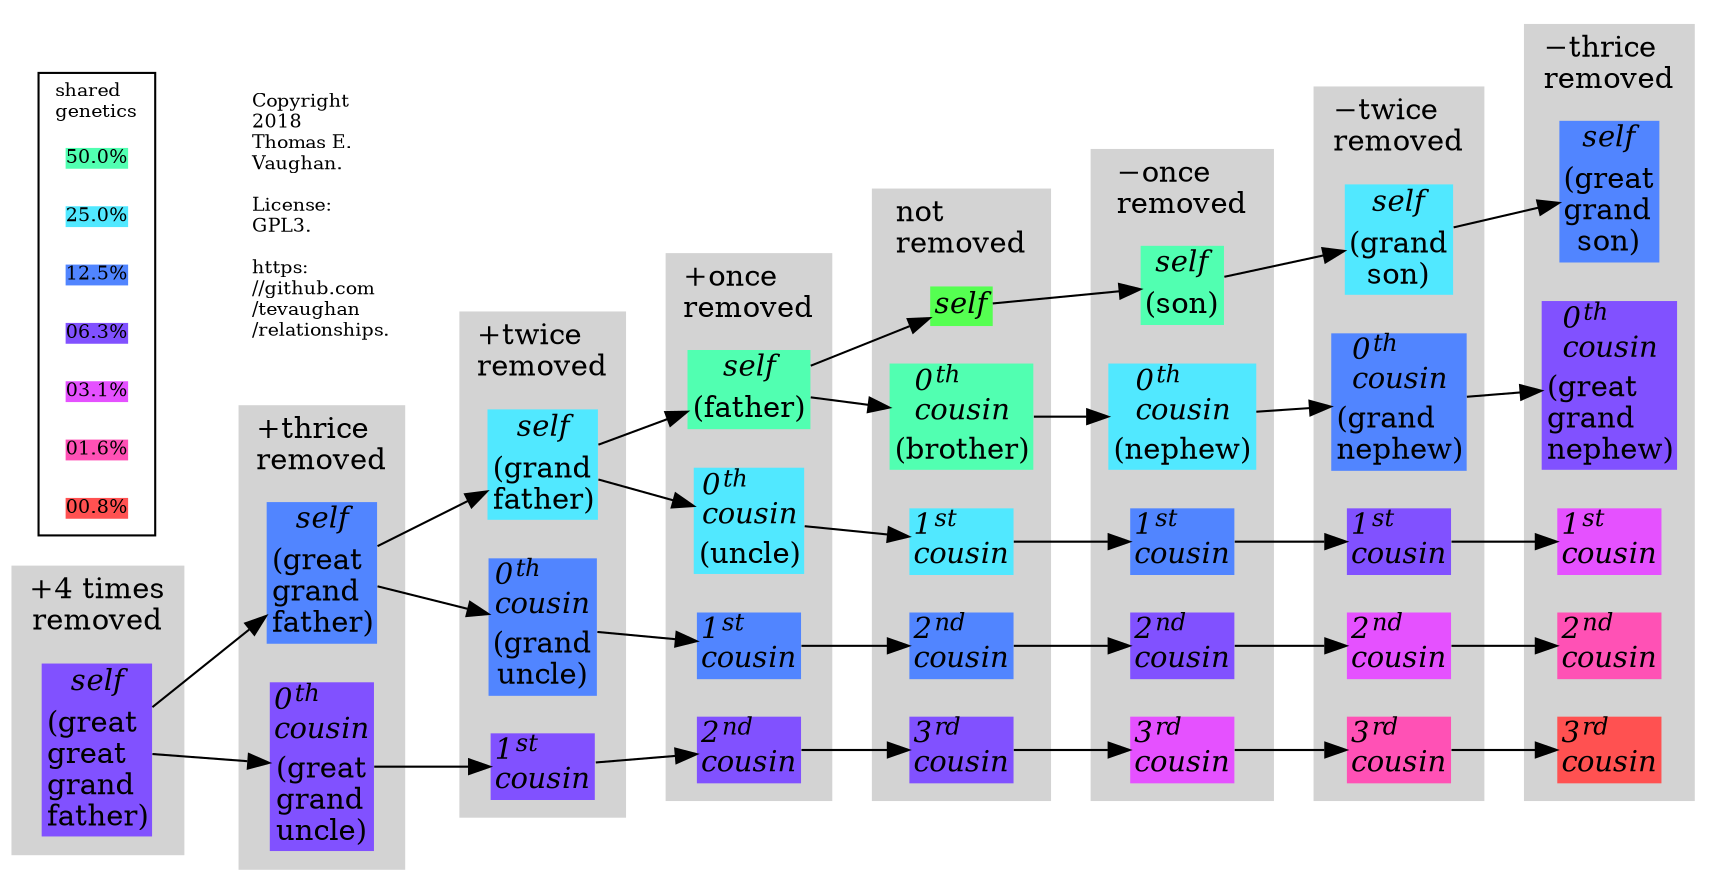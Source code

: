 
// Copyright 2018 Thomas E. Vaughan
// See LICENSE.

digraph G {
  rankdir="LR"
  node [shape=plain style=filled];

  subgraph cluster_rp4 {
    style=filled
    color=lightgray
    label="+4 times\lremoved"
    ggGf
  }

  subgraph cluster_rp3 {
    style=filled
    color=lightgray
    label="+thrice\lremoved"
    gGf; gGu
  }

  subgraph cluster_rp2 {
    style=filled
    color=lightgray
    label="+twice\lremoved"
    Gf; Gu; fcp2r
  }

  subgraph cluster_rp1  {
    style=filled;
    color=lightgray;
    label="+once\lremoved"
    f; u; fcp1r; scp1r
  }

  subgraph cluster_r0 {
    style=filled;
    color=lightgray;
    label="not\lremoved"
    m; b; fc; sc; thc
  }

  subgraph cluster_rn1 {
    style=filled;
    color=lightgray;
    label=<&#8722;once<br align="left"/>removed>
    s; n; fc1r; sc1r; thc1r
  }

  subgraph cluster_rn2 {
    style=filled;
    color=lightgray;
    label=<&#8722;twice<br align="left"/>removed>
    Gs; Gn; fc2r; sc2r; thc2r
  }

  subgraph cluster_rn3 {
    style=filled;
    color=lightgray;
    label=<&#8722;thrice<br align="left"/>removed>
    gGs; gGn; fc3r; sc3r; thc3r
  }

  ggGf -> gGf -> Gf    -> f     -> m   -> s     -> Gs    -> gGs;
  ggGf -> gGu -> fcp2r -> scp1r -> thc -> thc1r -> thc2r -> thc3r;
          gGf -> Gu    -> fcp1r -> sc  -> sc1r  -> sc2r  -> sc3r;
                 Gf    -> u     -> fc  -> fc1r  -> fc2r  -> fc3r;
                          f     -> b   -> n     -> Gn    -> gGn;

  ggGf [label=<<font><table border="0" cellspacing="0" cellborder="0">
               <tr><td align="center"><i>self</i></td></tr>
               <tr><td align="center">(great<br align="left"/>great<br
               align="left"/>grand<br align="left"/>father)</td></tr>
               </table></font>>, fillcolor="#8151ff"];
   gGf [label=<<font><table border="0" cellspacing="0" cellborder="0">
               <tr><td align="center"><i>self</i></td></tr>
               <tr><td align="center">(great<br align="left"/>grand<br align="left"/>father)</td></tr>
               </table></font>>, fillcolor="#5185ff"];
    Gf [label=<<font><table border="0" cellspacing="0" cellborder="0">
               <tr><td align="center"><i>self</i></td></tr>
               <tr><td align="center">(grand<br align="left"/>father)</td></tr>
               </table></font>>, fillcolor="#51e8ff"];
     f [label=<<font><table border="0" cellspacing="0" cellborder="0">
               <tr><td align="center"><i>self</i></td></tr>
               <tr><td align="center">(father)</td></tr>
               </table></font>>, fillcolor="#51ffb1"];
     m [label=<<font><table border="0" cellspacing="0" cellborder="0">
               <tr><td align="center"><i>self</i></td></tr>
               </table></font>>, fillcolor="#55ff51"];
     s [label=<<font><table border="0" cellspacing="0" cellborder="0">
               <tr><td align="center"><i>self</i></td></tr>
               <tr><td align="center">(son)</td></tr>
               </table></font>>, fillcolor="#51ffb1"];
    Gs [label=<<font><table border="0" cellspacing="0" cellborder="0">
               <tr><td align="center"><i>self</i></td></tr>
               <tr><td align="center">(grand<br align="left"/>son)</td></tr>
               </table></font>>, fillcolor="#51e8ff"];
   gGs [label=<<font><table border="0" cellspacing="0" cellborder="0">
               <tr><td align="center"><i>self</i></td></tr>
               <tr><td align="center">(great<br align="left"/>grand<br align="left"/>son)</td></tr>
               </table></font>>, fillcolor="#5185ff"];

   gGu [label=<<font><table border="0" cellspacing="0" cellborder="0">
               <tr><td align="center"><i>0<sup>th</sup><br align="left"/>cousin</i></td></tr>
               <tr><td align="center">(great<br align="left"/>grand<br align="left"/>uncle)</td></tr>
               </table></font>>, fillcolor="#8151ff"];
 fcp2r [label=<<font><table border="0" cellspacing="0" cellborder="0">
               <tr><td align="center"><i>1<sup>st</sup><br align="left"/>cousin</i></td></tr>
               </table></font>>, fillcolor="#8151ff"];
 scp1r [label=<<font><table border="0" cellspacing="0" cellborder="0">
               <tr><td align="center"><i>2<sup>nd</sup><br align="left"/>cousin</i></td></tr>
               </table></font>>, fillcolor="#8151ff"];
   thc [label=<<font><table border="0" cellspacing="0" cellborder="0">
               <tr><td align="center"><i>3<sup>rd</sup><br align="left"/>cousin</i></td></tr>
               </table></font>>, fillcolor="#8151ff"];
 thc1r [label=<<font><table border="0" cellspacing="0" cellborder="0">
               <tr><td align="center"><i>3<sup>rd</sup><br align="left"/>cousin</i></td></tr>
               </table></font>>, fillcolor="#e551ff"];
 thc2r [label=<<font><table border="0" cellspacing="0" cellborder="0">
               <tr><td align="center"><i>3<sup>rd</sup><br align="left"/>cousin</i></td></tr>
               </table></font>>, fillcolor="#ff51b5"];
 thc3r [label=<<font><table border="0" cellspacing="0" cellborder="0">
               <tr><td align="center"><i>3<sup>rd</sup><br align="left"/>cousin</i></td></tr>
               </table></font>>, fillcolor="#ff5151"];

    Gu [label=<<font><table border="0" cellspacing="0" cellborder="0">
              <tr><td align="center"><i>0<sup>th</sup><br align="left"/>cousin</i></td></tr>
              <tr><td align="center">(grand<br align="left"/>uncle)</td></tr>
              </table></font>>, fillcolor="#5185ff"];
 fcp1r [label=<<font><table border="0" cellspacing="0" cellborder="0">
               <tr><td align="center"><i>1<sup>st</sup><br align="left"/>cousin</i></td></tr>
               </table></font>>, fillcolor="#5185ff"];
    sc [label=<<font><table border="0" cellspacing="0" cellborder="0">
               <tr><td align="center"><i>2<sup>nd</sup><br align="left"/>cousin</i></td></tr>
               </table></font>>, fillcolor="#5185ff"];
  sc1r [label=<<font><table border="0" cellspacing="0" cellborder="0">
               <tr><td align="center"><i>2<sup>nd</sup><br align="left"/>cousin</i></td></tr>
               </table></font>>, fillcolor="#8151ff"];
  sc2r [label=<<font><table border="0" cellspacing="0" cellborder="0">
               <tr><td align="center"><i>2<sup>nd</sup><br align="left"/>cousin</i></td></tr>
               </table></font>>, fillcolor="#e551ff"];
  sc3r [label=<<font><table border="0" cellspacing="0" cellborder="0">
               <tr><td align="center"><i>2<sup>nd</sup><br align="left"/>cousin</i></td></tr>
               </table></font>>, fillcolor="#ff51b5"];

     u [label=<<font><table border="0" cellspacing="0" cellborder="0">
               <tr><td align="center"><i>0<sup>th</sup><br align="left"/>cousin</i></td></tr>
               <tr><td align="center">(uncle)</td></tr>
               </table></font>>, fillcolor="#51e8ff"];
    fc [label=<<font><table border="0" cellspacing="0" cellborder="0">
               <tr><td align="center"><i>1<sup>st</sup><br align="left"/>cousin</i></td></tr>
               </table></font>>, fillcolor="#51e8ff"];
  fc1r [label=<<font><table border="0" cellspacing="0" cellborder="0">
               <tr><td align="center"><i>1<sup>st</sup><br align="left"/>cousin</i></td></tr>
               </table></font>>, fillcolor="#5185ff"];
  fc2r [label=<<font><table border="0" cellspacing="0" cellborder="0">
               <tr><td align="center"><i>1<sup>st</sup><br align="left"/>cousin</i></td></tr>
               </table></font>>, fillcolor="#8151ff"];
  fc3r [label=<<font><table border="0" cellspacing="0" cellborder="0">
               <tr><td align="center"><i>1<sup>st</sup><br align="left"/>cousin</i></td></tr>
               </table></font>>, fillcolor="#e551ff"];

     b [label=<<font><table border="0" cellspacing="0" cellborder="0">
               <tr><td align="center"><i>0<sup>th</sup><br align="left"/>cousin</i></td></tr>
               <tr><td align="center">(brother)</td></tr>
               </table></font>>, fillcolor="#51ffb1"];
     n [label=<<font><table border="0" cellspacing="0" cellborder="0">
               <tr><td align="center"><i>0<sup>th</sup><br align="left"/>cousin</i></td></tr>
               <tr><td align="center">(nephew)</td></tr>
               </table></font>>, fillcolor="#51e8ff"];
    Gn [label=<<font><table border="0" cellspacing="0" cellborder="0">
               <tr><td align="center"><i>0<sup>th</sup><br align="left"/>cousin</i></td></tr>
               <tr><td align="center">(grand<br align="left"/>nephew)</td></tr>
               </table></font>>, fillcolor="#5185ff"];
   gGn [label=<<font><table border="0" cellspacing="0" cellborder="0">
               <tr><td align="center"><i>0<sup>th</sup><br align="left"/>cousin</i></td></tr>
               <tr><td align="center">(great<br align="left"/>grand<br align="left"/>nephew)</td></tr>
               </table></font>>, fillcolor="#8151ff"];

  subgraph cluster_relation {
    fontsize=9
    label="shared\lgenetics"
    node [shape=plain style=filled fontsize=9];
    r1 [label="50.0%", fillcolor="#51ffb1"];
    r2 [label="25.0%", fillcolor="#51e8ff"];
    r3 [label="12.5%", fillcolor="#5185ff"];
    r4 [label="06.3%", fillcolor="#8151ff"];
    r5 [label="03.1%", fillcolor="#e551ff"];
    r6 [label="01.6%", fillcolor="#ff51b5"];
    r7 [label="00.8%", fillcolor="#ff5151"];
  }

  notice [fontsize=9 fillcolor=white
  label="Copyright\l2018\lThomas E.\lVaughan.\l\lLicense:\lGPL3.\l\lhttps:\l//github.com\l/tevaughan\l/relationships.\l"]

  r2 -> notice [style=invis];
}

